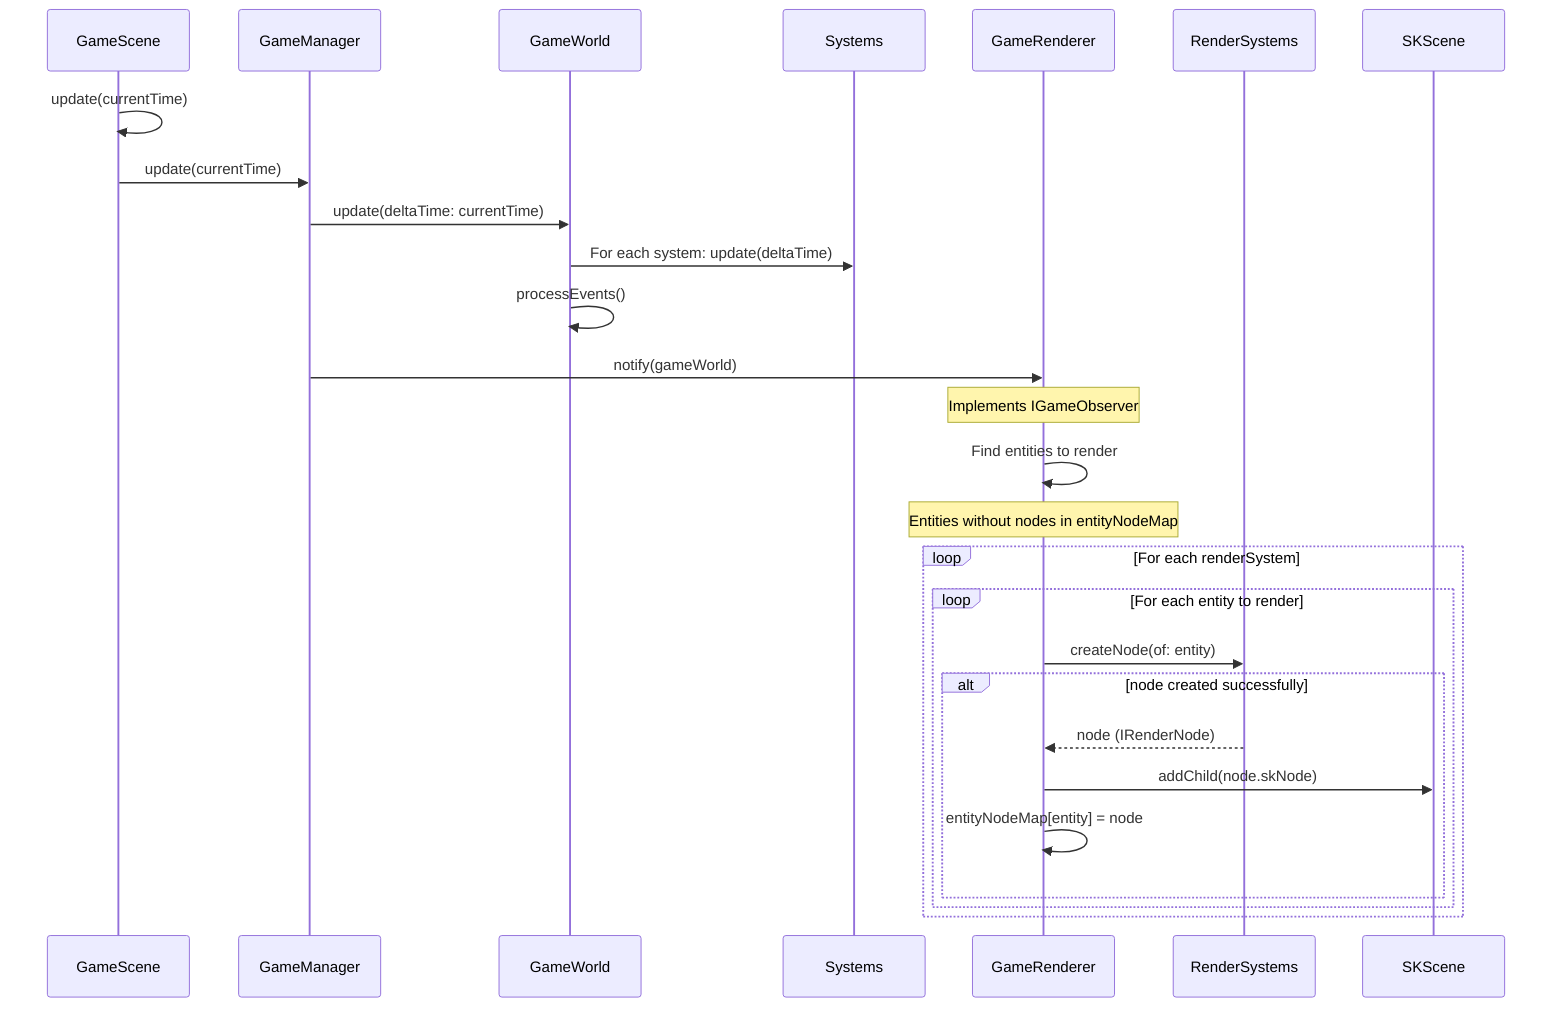 sequenceDiagram
    participant GS as GameScene
    participant GM as GameManager
    participant GW as GameWorld
    participant Sys as Systems
    participant GR as GameRenderer
    participant RS as RenderSystems
    participant SKS as SKScene
    
    GS->>GS: update(currentTime)
    GS->>GM: update(currentTime)
    
    GM->>GW: update(deltaTime: currentTime)
    GW->>Sys: For each system: update(deltaTime)
    GW->>GW: processEvents()
    
    GM->>GR: notify(gameWorld)
    Note over GR: Implements IGameObserver
    
    GR->>GR: Find entities to render
    Note over GR: Entities without nodes in entityNodeMap
    
    loop For each renderSystem
        loop For each entity to render
            GR->>RS: createNode(of: entity)
            alt node created successfully
                RS-->>GR: node (IRenderNode)
                GR->>SKS: addChild(node.skNode)
                GR->>GR: entityNodeMap[entity] = node
            end
        end
    end
